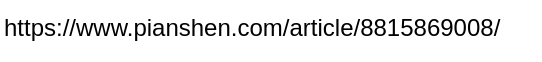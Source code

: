 <mxfile version="14.6.6" type="github">
  <diagram id="wBr9HBRF-HCjaGJJlsPl" name="Page-1">
    <mxGraphModel dx="782" dy="469" grid="1" gridSize="10" guides="1" tooltips="1" connect="1" arrows="1" fold="1" page="1" pageScale="1" pageWidth="827" pageHeight="1169" math="0" shadow="0">
      <root>
        <mxCell id="0" />
        <mxCell id="1" parent="0" />
        <UserObject label="https://www.pianshen.com/article/8815869008/" link="https://www.pianshen.com/article/8815869008/" id="dzYQF2L7bi3ynJDp81Xv-1">
          <mxCell style="text;whiteSpace=wrap;html=1;" vertex="1" parent="1">
            <mxGeometry x="190" y="120" width="270" height="30" as="geometry" />
          </mxCell>
        </UserObject>
      </root>
    </mxGraphModel>
  </diagram>
</mxfile>
